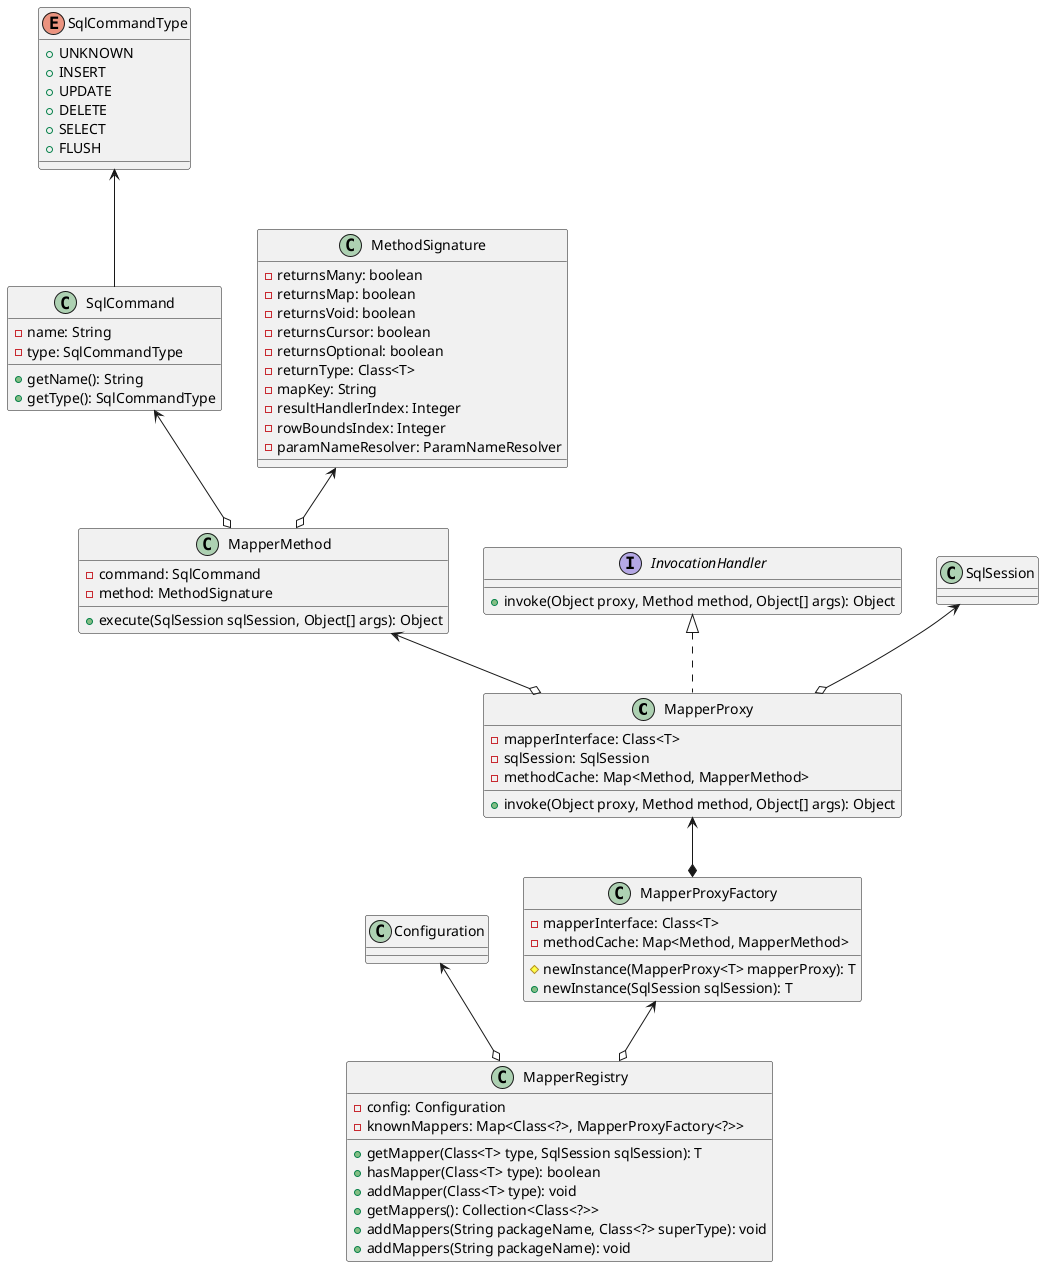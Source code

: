 @startuml


class MapperProxy {
    - mapperInterface: Class<T>
    - sqlSession: SqlSession
    - methodCache: Map<Method, MapperMethod>
    + invoke(Object proxy, Method method, Object[] args): Object
}

class MapperProxyFactory {
    - mapperInterface: Class<T>
    - methodCache: Map<Method, MapperMethod>
    # newInstance(MapperProxy<T> mapperProxy): T
    + newInstance(SqlSession sqlSession): T
}

class MapperRegistry {
    - config: Configuration
    - knownMappers: Map<Class<?>, MapperProxyFactory<?>>

    + getMapper(Class<T> type, SqlSession sqlSession): T
    + hasMapper(Class<T> type): boolean
    + addMapper(Class<T> type): void
    + getMappers(): Collection<Class<?>>
    + addMappers(String packageName, Class<?> superType): void
    + addMappers(String packageName): void
}

class MapperMethod {
    - command: SqlCommand
    - method: MethodSignature

    + execute(SqlSession sqlSession, Object[] args): Object
}

class SqlCommand {
    - name: String
    - type: SqlCommandType
    + getName(): String
    + getType(): SqlCommandType
}

enum SqlCommandType {
    + UNKNOWN
    + INSERT
    + UPDATE
    + DELETE
    + SELECT
    + FLUSH
}

class MethodSignature {
    - returnsMany: boolean
    - returnsMap: boolean
    - returnsVoid: boolean
    - returnsCursor: boolean
    - returnsOptional: boolean
    - returnType: Class<T>
    - mapKey: String
    - resultHandlerIndex: Integer
    - rowBoundsIndex: Integer
    - paramNameResolver: ParamNameResolver
}

interface InvocationHandler{
    + invoke(Object proxy, Method method, Object[] args): Object
}

SqlCommandType <-- SqlCommand

SqlCommand <--o MapperMethod
MethodSignature <--o MapperMethod

InvocationHandler <|.. MapperProxy
SqlSession <--o MapperProxy
MapperMethod <--o MapperProxy


MapperProxy <--* MapperProxyFactory
MapperProxyFactory <--o MapperRegistry
Configuration <--o MapperRegistry



@enduml